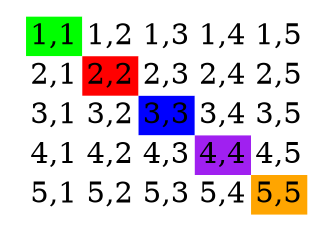 digraph G {
 node [shape=plaintext];
label="";
some_node [
label=<
<table border="0" cellborder="0" cellspacing="0" width="100%" height="100%">
<tr>
<td bgcolor="green" width="1" height="1">1,1</td>
<td bgcolor="white" width="1" height="1">1,2</td>
<td bgcolor="white" width="1" height="1">1,3</td>
<td bgcolor="white" width="1" height="1">1,4</td>
<td bgcolor="white" width="1" height="1">1,5</td>
</tr>
<tr>
<td bgcolor="white" width="1" height="1">2,1</td>
<td bgcolor="red" width="1" height="1">2,2</td>
<td bgcolor="white" width="1" height="1">2,3</td>
<td bgcolor="white" width="1" height="1">2,4</td>
<td bgcolor="white" width="1" height="1">2,5</td>
</tr>
<tr>
<td bgcolor="white" width="1" height="1">3,1</td>
<td bgcolor="white" width="1" height="1">3,2</td>
<td bgcolor="blue" width="1" height="1">3,3</td>
<td bgcolor="white" width="1" height="1">3,4</td>
<td bgcolor="white" width="1" height="1">3,5</td>
</tr>
<tr>
<td bgcolor="white" width="1" height="1">4,1</td>
<td bgcolor="white" width="1" height="1">4,2</td>
<td bgcolor="white" width="1" height="1">4,3</td>
<td bgcolor="purple" width="1" height="1">4,4</td>
<td bgcolor="white" width="1" height="1">4,5</td>
</tr>
<tr>
<td bgcolor="white" width="1" height="1">5,1</td>
<td bgcolor="white" width="1" height="1">5,2</td>
<td bgcolor="white" width="1" height="1">5,3</td>
<td bgcolor="white" width="1" height="1">5,4</td>
<td bgcolor="orange" width="1" height="1">5,5</td>
</tr>
</table>>
];
}